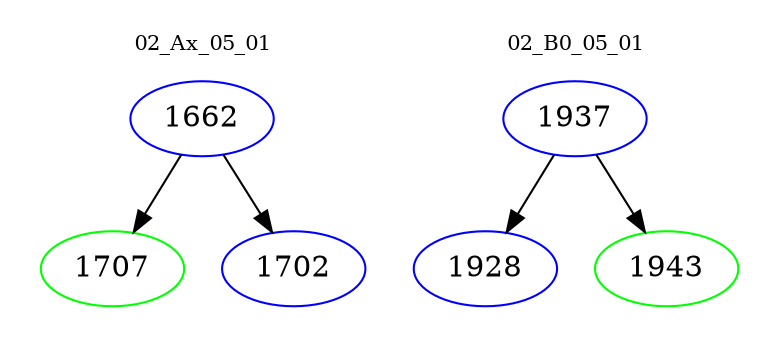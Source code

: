 digraph{
subgraph cluster_0 {
color = white
label = "02_Ax_05_01";
fontsize=10;
T0_1662 [label="1662", color="blue"]
T0_1662 -> T0_1707 [color="black"]
T0_1707 [label="1707", color="green"]
T0_1662 -> T0_1702 [color="black"]
T0_1702 [label="1702", color="blue"]
}
subgraph cluster_1 {
color = white
label = "02_B0_05_01";
fontsize=10;
T1_1937 [label="1937", color="blue"]
T1_1937 -> T1_1928 [color="black"]
T1_1928 [label="1928", color="blue"]
T1_1937 -> T1_1943 [color="black"]
T1_1943 [label="1943", color="green"]
}
}
